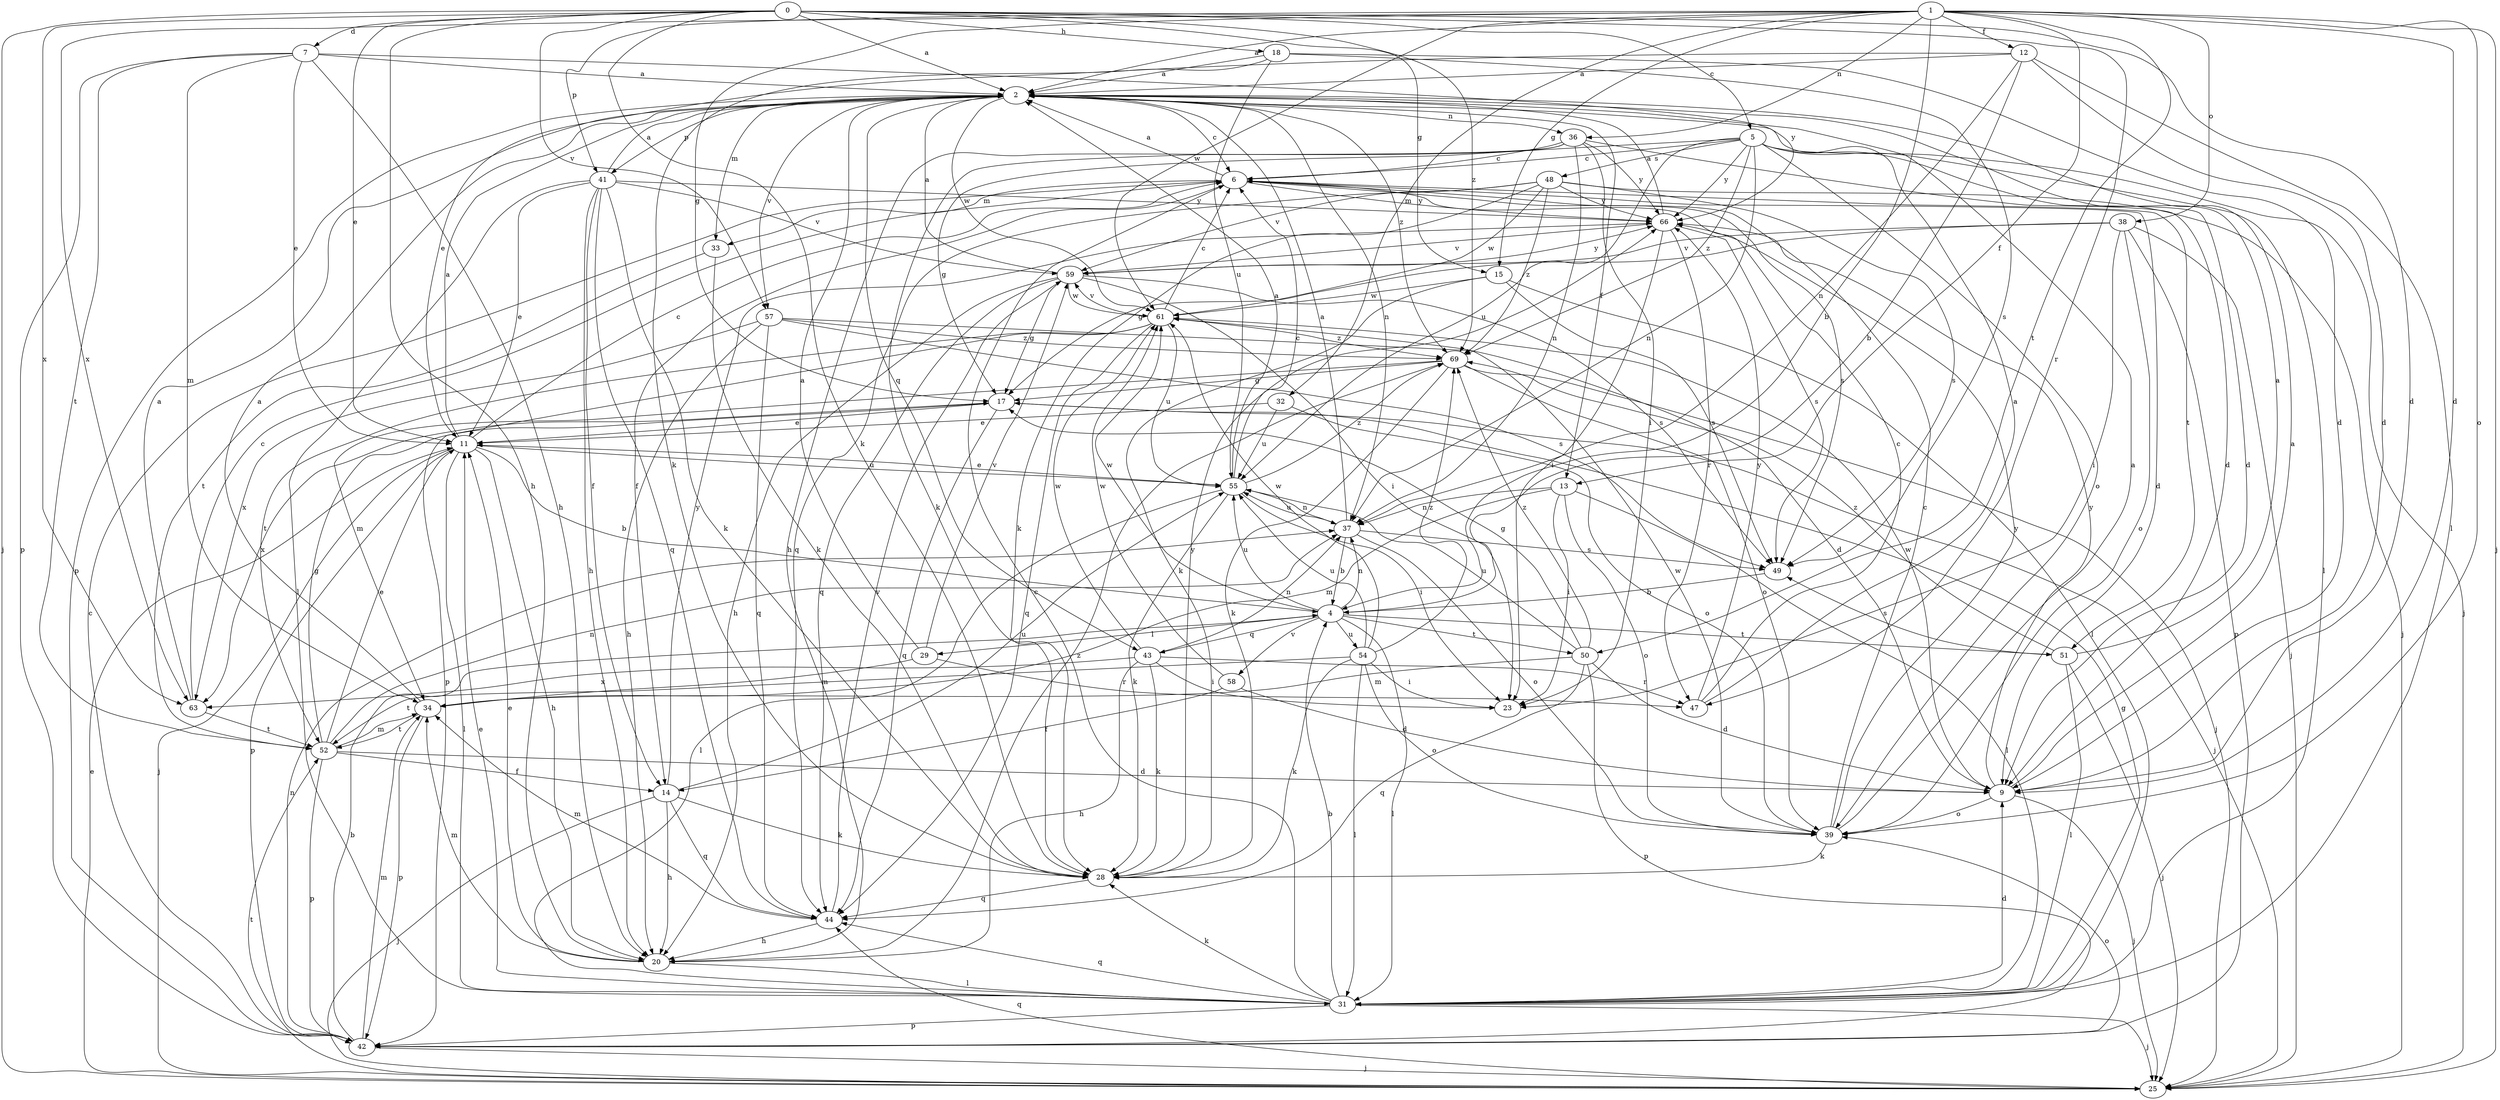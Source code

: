 strict digraph  {
0;
1;
2;
4;
5;
6;
7;
9;
11;
12;
13;
14;
15;
17;
18;
20;
23;
25;
28;
29;
31;
32;
33;
34;
36;
37;
38;
39;
41;
42;
43;
44;
47;
48;
49;
50;
51;
52;
54;
55;
57;
58;
59;
61;
63;
66;
69;
0 -> 2  [label=a];
0 -> 5  [label=c];
0 -> 7  [label=d];
0 -> 9  [label=d];
0 -> 11  [label=e];
0 -> 15  [label=g];
0 -> 18  [label=h];
0 -> 20  [label=h];
0 -> 25  [label=j];
0 -> 28  [label=k];
0 -> 47  [label=r];
0 -> 57  [label=v];
0 -> 63  [label=x];
0 -> 69  [label=z];
1 -> 2  [label=a];
1 -> 4  [label=b];
1 -> 9  [label=d];
1 -> 12  [label=f];
1 -> 13  [label=f];
1 -> 15  [label=g];
1 -> 17  [label=g];
1 -> 25  [label=j];
1 -> 32  [label=m];
1 -> 36  [label=n];
1 -> 38  [label=o];
1 -> 39  [label=o];
1 -> 41  [label=p];
1 -> 50  [label=t];
1 -> 61  [label=w];
1 -> 63  [label=x];
2 -> 6  [label=c];
2 -> 13  [label=f];
2 -> 33  [label=m];
2 -> 36  [label=n];
2 -> 37  [label=n];
2 -> 41  [label=p];
2 -> 42  [label=p];
2 -> 43  [label=q];
2 -> 57  [label=v];
2 -> 61  [label=w];
2 -> 69  [label=z];
4 -> 29  [label=l];
4 -> 31  [label=l];
4 -> 37  [label=n];
4 -> 43  [label=q];
4 -> 50  [label=t];
4 -> 51  [label=t];
4 -> 54  [label=u];
4 -> 55  [label=u];
4 -> 58  [label=v];
4 -> 61  [label=w];
5 -> 6  [label=c];
5 -> 9  [label=d];
5 -> 17  [label=g];
5 -> 25  [label=j];
5 -> 31  [label=l];
5 -> 37  [label=n];
5 -> 39  [label=o];
5 -> 48  [label=s];
5 -> 55  [label=u];
5 -> 66  [label=y];
5 -> 69  [label=z];
6 -> 2  [label=a];
6 -> 9  [label=d];
6 -> 14  [label=f];
6 -> 33  [label=m];
6 -> 49  [label=s];
6 -> 51  [label=t];
6 -> 66  [label=y];
7 -> 2  [label=a];
7 -> 11  [label=e];
7 -> 20  [label=h];
7 -> 34  [label=m];
7 -> 42  [label=p];
7 -> 52  [label=t];
7 -> 66  [label=y];
9 -> 2  [label=a];
9 -> 25  [label=j];
9 -> 39  [label=o];
9 -> 61  [label=w];
9 -> 66  [label=y];
11 -> 2  [label=a];
11 -> 4  [label=b];
11 -> 6  [label=c];
11 -> 20  [label=h];
11 -> 25  [label=j];
11 -> 31  [label=l];
11 -> 42  [label=p];
11 -> 55  [label=u];
12 -> 2  [label=a];
12 -> 4  [label=b];
12 -> 9  [label=d];
12 -> 11  [label=e];
12 -> 31  [label=l];
12 -> 37  [label=n];
13 -> 23  [label=i];
13 -> 31  [label=l];
13 -> 34  [label=m];
13 -> 37  [label=n];
13 -> 39  [label=o];
14 -> 20  [label=h];
14 -> 25  [label=j];
14 -> 28  [label=k];
14 -> 44  [label=q];
14 -> 55  [label=u];
14 -> 66  [label=y];
15 -> 28  [label=k];
15 -> 31  [label=l];
15 -> 49  [label=s];
15 -> 61  [label=w];
17 -> 11  [label=e];
17 -> 25  [label=j];
17 -> 44  [label=q];
17 -> 63  [label=x];
18 -> 2  [label=a];
18 -> 9  [label=d];
18 -> 28  [label=k];
18 -> 49  [label=s];
18 -> 55  [label=u];
20 -> 11  [label=e];
20 -> 31  [label=l];
20 -> 34  [label=m];
20 -> 69  [label=z];
25 -> 11  [label=e];
25 -> 44  [label=q];
25 -> 52  [label=t];
28 -> 44  [label=q];
28 -> 66  [label=y];
29 -> 2  [label=a];
29 -> 34  [label=m];
29 -> 47  [label=r];
29 -> 59  [label=v];
31 -> 4  [label=b];
31 -> 6  [label=c];
31 -> 9  [label=d];
31 -> 11  [label=e];
31 -> 17  [label=g];
31 -> 25  [label=j];
31 -> 28  [label=k];
31 -> 42  [label=p];
31 -> 44  [label=q];
32 -> 11  [label=e];
32 -> 39  [label=o];
32 -> 55  [label=u];
33 -> 28  [label=k];
33 -> 52  [label=t];
34 -> 2  [label=a];
34 -> 42  [label=p];
34 -> 52  [label=t];
36 -> 6  [label=c];
36 -> 9  [label=d];
36 -> 20  [label=h];
36 -> 23  [label=i];
36 -> 28  [label=k];
36 -> 37  [label=n];
36 -> 66  [label=y];
37 -> 2  [label=a];
37 -> 4  [label=b];
37 -> 39  [label=o];
37 -> 49  [label=s];
37 -> 55  [label=u];
38 -> 17  [label=g];
38 -> 23  [label=i];
38 -> 25  [label=j];
38 -> 39  [label=o];
38 -> 42  [label=p];
38 -> 59  [label=v];
39 -> 2  [label=a];
39 -> 6  [label=c];
39 -> 28  [label=k];
39 -> 61  [label=w];
39 -> 66  [label=y];
41 -> 2  [label=a];
41 -> 11  [label=e];
41 -> 14  [label=f];
41 -> 20  [label=h];
41 -> 28  [label=k];
41 -> 31  [label=l];
41 -> 44  [label=q];
41 -> 59  [label=v];
41 -> 66  [label=y];
42 -> 4  [label=b];
42 -> 6  [label=c];
42 -> 25  [label=j];
42 -> 34  [label=m];
42 -> 37  [label=n];
42 -> 39  [label=o];
43 -> 20  [label=h];
43 -> 23  [label=i];
43 -> 28  [label=k];
43 -> 37  [label=n];
43 -> 47  [label=r];
43 -> 61  [label=w];
43 -> 63  [label=x];
44 -> 20  [label=h];
44 -> 34  [label=m];
44 -> 59  [label=v];
47 -> 2  [label=a];
47 -> 6  [label=c];
47 -> 66  [label=y];
48 -> 25  [label=j];
48 -> 28  [label=k];
48 -> 44  [label=q];
48 -> 49  [label=s];
48 -> 59  [label=v];
48 -> 61  [label=w];
48 -> 66  [label=y];
48 -> 69  [label=z];
49 -> 4  [label=b];
50 -> 9  [label=d];
50 -> 17  [label=g];
50 -> 34  [label=m];
50 -> 42  [label=p];
50 -> 44  [label=q];
50 -> 55  [label=u];
50 -> 69  [label=z];
51 -> 2  [label=a];
51 -> 25  [label=j];
51 -> 31  [label=l];
51 -> 49  [label=s];
51 -> 69  [label=z];
52 -> 9  [label=d];
52 -> 11  [label=e];
52 -> 14  [label=f];
52 -> 17  [label=g];
52 -> 34  [label=m];
52 -> 37  [label=n];
52 -> 42  [label=p];
54 -> 23  [label=i];
54 -> 28  [label=k];
54 -> 31  [label=l];
54 -> 39  [label=o];
54 -> 52  [label=t];
54 -> 55  [label=u];
54 -> 61  [label=w];
54 -> 69  [label=z];
55 -> 2  [label=a];
55 -> 6  [label=c];
55 -> 11  [label=e];
55 -> 23  [label=i];
55 -> 28  [label=k];
55 -> 31  [label=l];
55 -> 37  [label=n];
55 -> 69  [label=z];
57 -> 9  [label=d];
57 -> 20  [label=h];
57 -> 44  [label=q];
57 -> 49  [label=s];
57 -> 63  [label=x];
57 -> 69  [label=z];
58 -> 9  [label=d];
58 -> 14  [label=f];
58 -> 61  [label=w];
59 -> 2  [label=a];
59 -> 17  [label=g];
59 -> 20  [label=h];
59 -> 23  [label=i];
59 -> 44  [label=q];
59 -> 49  [label=s];
59 -> 61  [label=w];
59 -> 66  [label=y];
61 -> 6  [label=c];
61 -> 42  [label=p];
61 -> 44  [label=q];
61 -> 52  [label=t];
61 -> 55  [label=u];
61 -> 59  [label=v];
61 -> 69  [label=z];
63 -> 2  [label=a];
63 -> 6  [label=c];
63 -> 52  [label=t];
66 -> 2  [label=a];
66 -> 23  [label=i];
66 -> 47  [label=r];
66 -> 49  [label=s];
66 -> 59  [label=v];
69 -> 17  [label=g];
69 -> 25  [label=j];
69 -> 28  [label=k];
69 -> 34  [label=m];
69 -> 39  [label=o];
}
